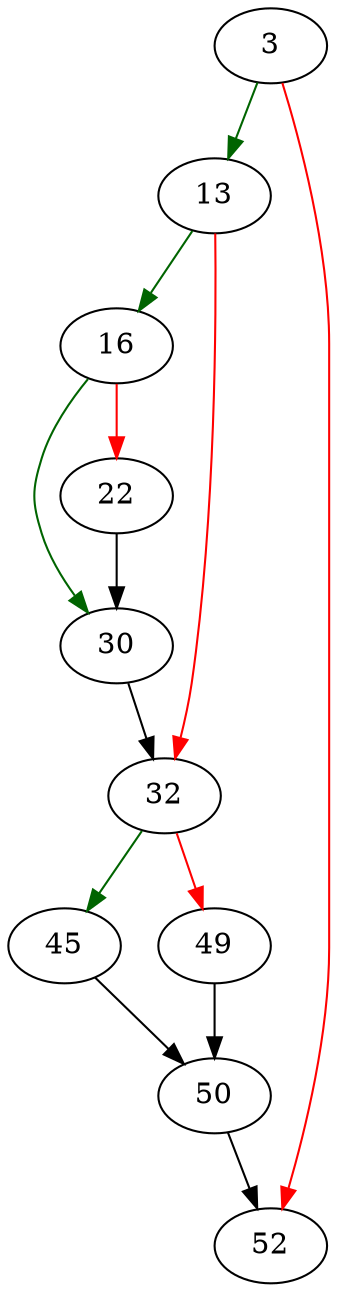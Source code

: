 strict digraph "explainSimpleCount" {
	// Node definitions.
	3 [entry=true];
	13;
	52;
	16;
	32;
	30;
	22;
	45;
	49;
	50;

	// Edge definitions.
	3 -> 13 [
		color=darkgreen
		cond=true
	];
	3 -> 52 [
		color=red
		cond=false
	];
	13 -> 16 [
		color=darkgreen
		cond=true
	];
	13 -> 32 [
		color=red
		cond=false
	];
	16 -> 30 [
		color=darkgreen
		cond=true
	];
	16 -> 22 [
		color=red
		cond=false
	];
	32 -> 45 [
		color=darkgreen
		cond=true
	];
	32 -> 49 [
		color=red
		cond=false
	];
	30 -> 32;
	22 -> 30;
	45 -> 50;
	49 -> 50;
	50 -> 52;
}